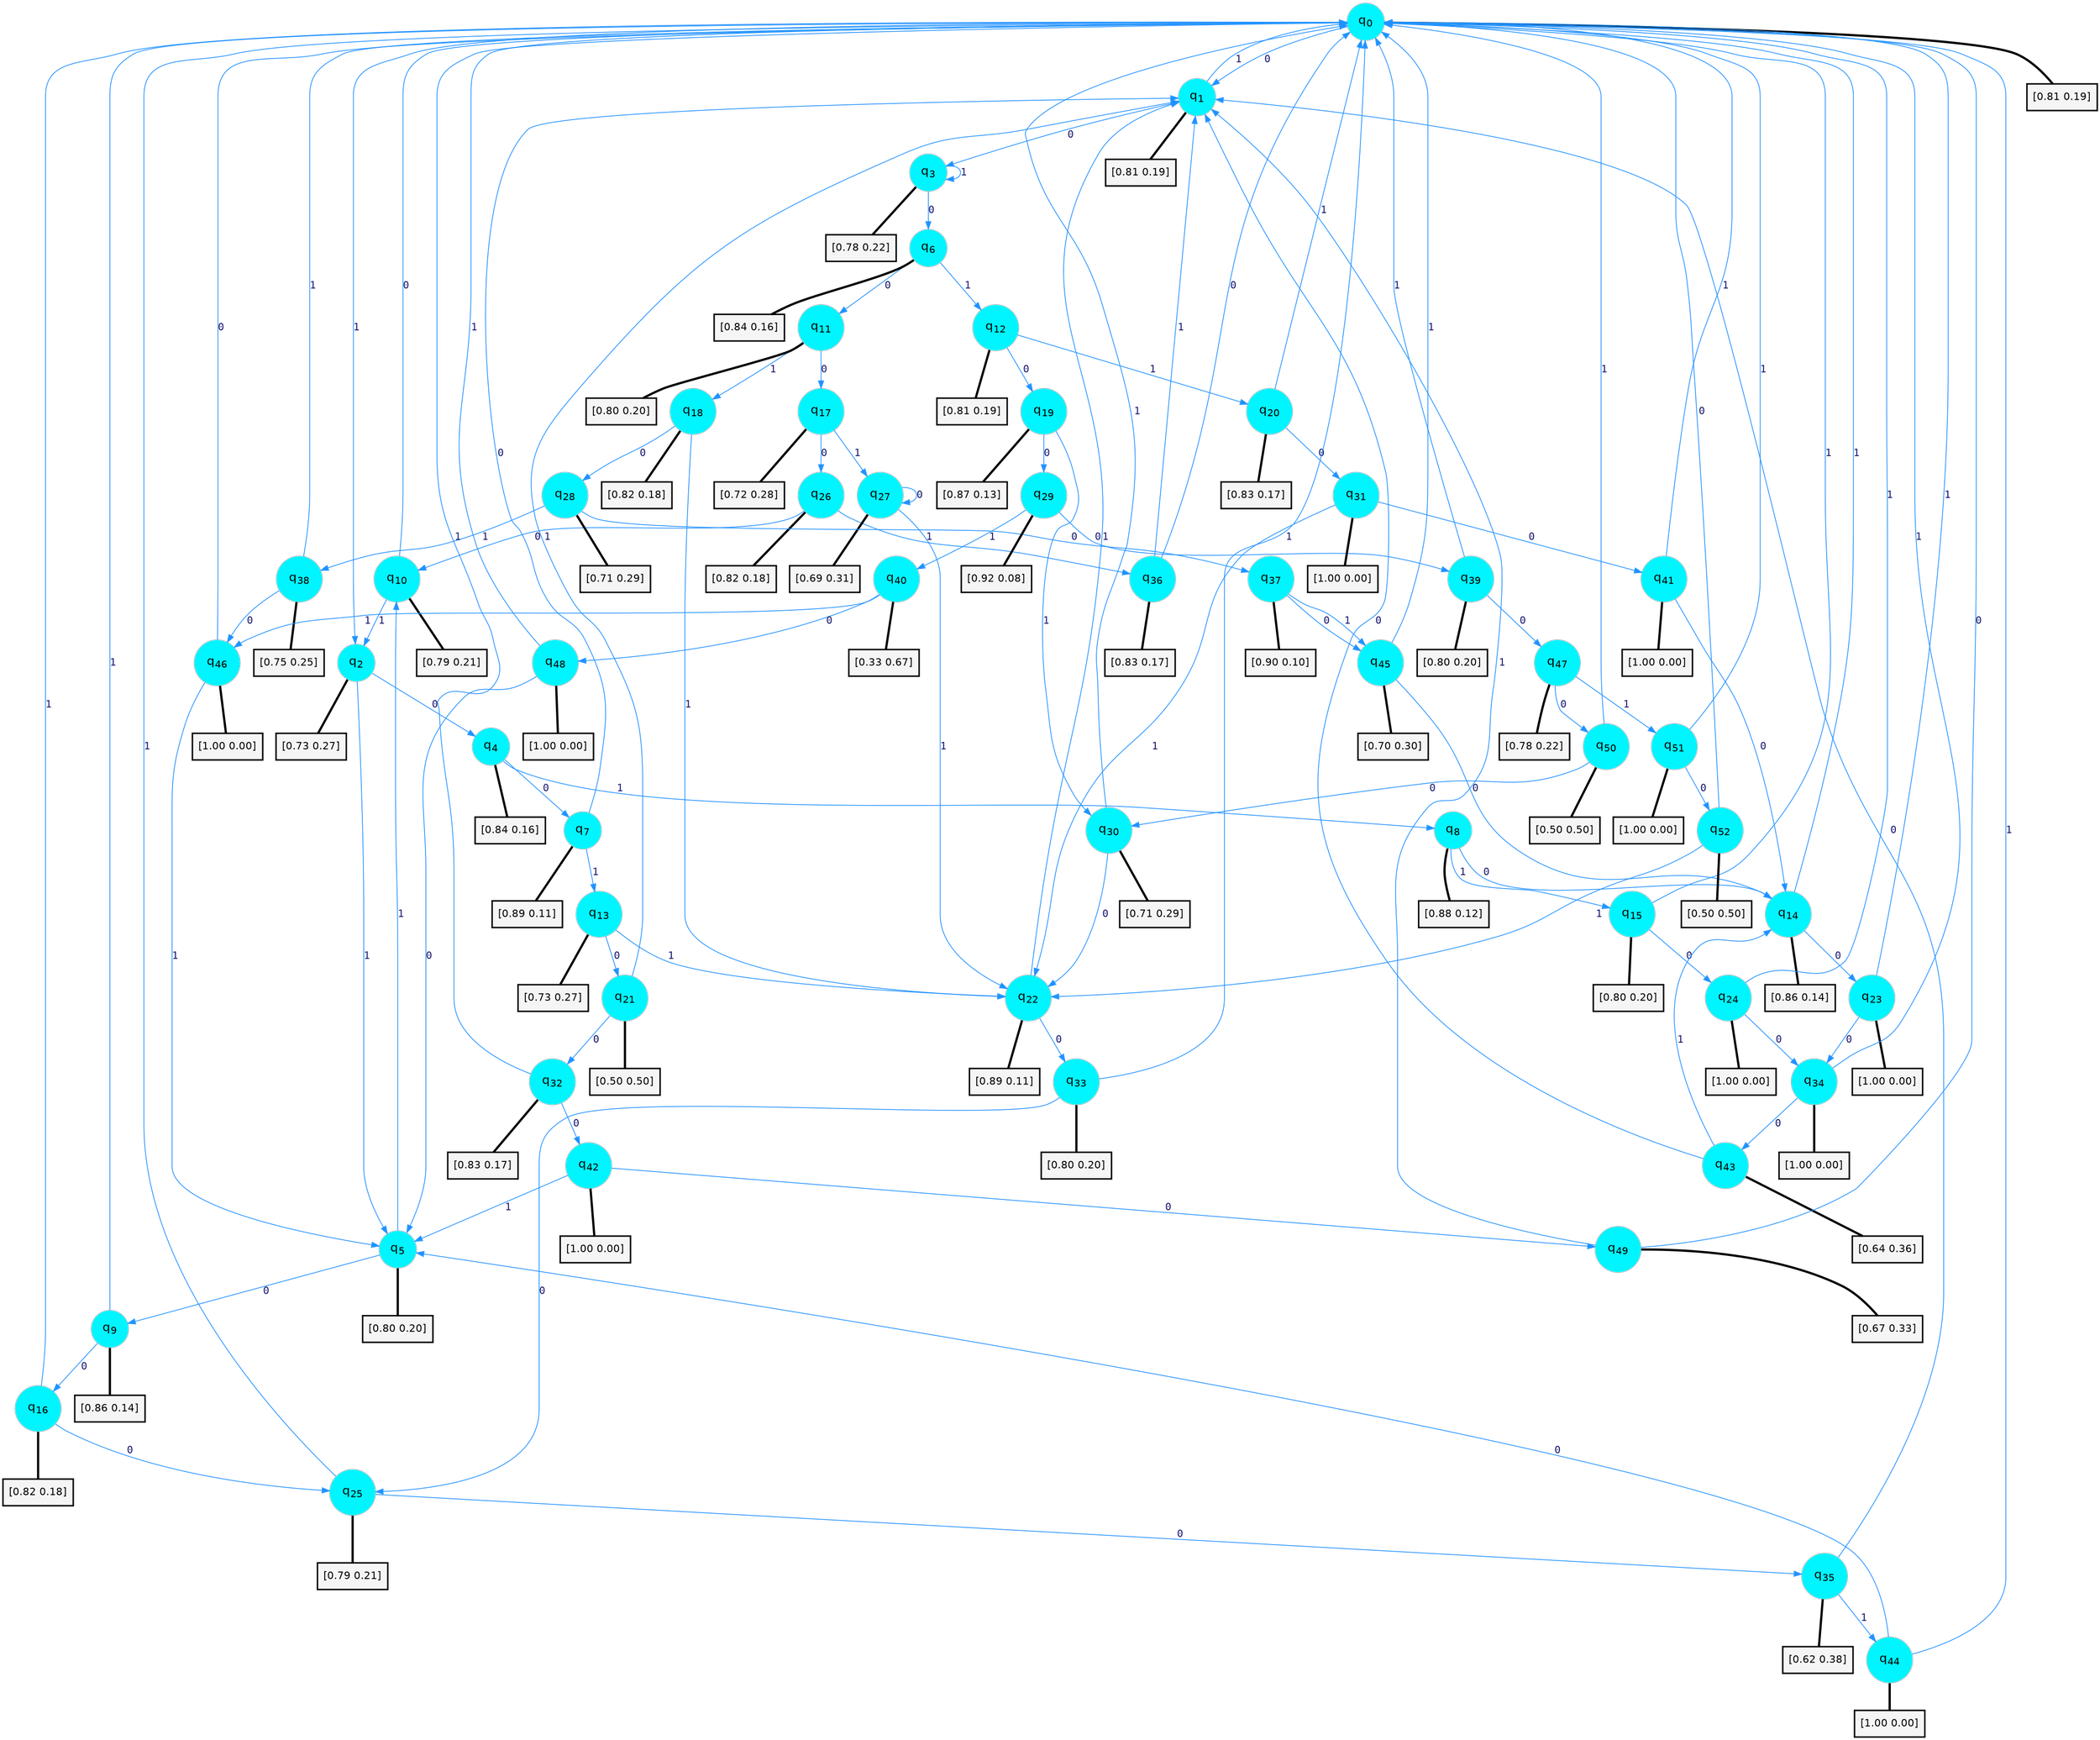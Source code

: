 digraph G {
graph [
bgcolor=transparent, dpi=300, rankdir=TD, size="40,25"];
node [
color=gray, fillcolor=turquoise1, fontcolor=black, fontname=Helvetica, fontsize=16, fontweight=bold, shape=circle, style=filled];
edge [
arrowsize=1, color=dodgerblue1, fontcolor=midnightblue, fontname=courier, fontweight=bold, penwidth=1, style=solid, weight=20];
0[label=<q<SUB>0</SUB>>];
1[label=<q<SUB>1</SUB>>];
2[label=<q<SUB>2</SUB>>];
3[label=<q<SUB>3</SUB>>];
4[label=<q<SUB>4</SUB>>];
5[label=<q<SUB>5</SUB>>];
6[label=<q<SUB>6</SUB>>];
7[label=<q<SUB>7</SUB>>];
8[label=<q<SUB>8</SUB>>];
9[label=<q<SUB>9</SUB>>];
10[label=<q<SUB>10</SUB>>];
11[label=<q<SUB>11</SUB>>];
12[label=<q<SUB>12</SUB>>];
13[label=<q<SUB>13</SUB>>];
14[label=<q<SUB>14</SUB>>];
15[label=<q<SUB>15</SUB>>];
16[label=<q<SUB>16</SUB>>];
17[label=<q<SUB>17</SUB>>];
18[label=<q<SUB>18</SUB>>];
19[label=<q<SUB>19</SUB>>];
20[label=<q<SUB>20</SUB>>];
21[label=<q<SUB>21</SUB>>];
22[label=<q<SUB>22</SUB>>];
23[label=<q<SUB>23</SUB>>];
24[label=<q<SUB>24</SUB>>];
25[label=<q<SUB>25</SUB>>];
26[label=<q<SUB>26</SUB>>];
27[label=<q<SUB>27</SUB>>];
28[label=<q<SUB>28</SUB>>];
29[label=<q<SUB>29</SUB>>];
30[label=<q<SUB>30</SUB>>];
31[label=<q<SUB>31</SUB>>];
32[label=<q<SUB>32</SUB>>];
33[label=<q<SUB>33</SUB>>];
34[label=<q<SUB>34</SUB>>];
35[label=<q<SUB>35</SUB>>];
36[label=<q<SUB>36</SUB>>];
37[label=<q<SUB>37</SUB>>];
38[label=<q<SUB>38</SUB>>];
39[label=<q<SUB>39</SUB>>];
40[label=<q<SUB>40</SUB>>];
41[label=<q<SUB>41</SUB>>];
42[label=<q<SUB>42</SUB>>];
43[label=<q<SUB>43</SUB>>];
44[label=<q<SUB>44</SUB>>];
45[label=<q<SUB>45</SUB>>];
46[label=<q<SUB>46</SUB>>];
47[label=<q<SUB>47</SUB>>];
48[label=<q<SUB>48</SUB>>];
49[label=<q<SUB>49</SUB>>];
50[label=<q<SUB>50</SUB>>];
51[label=<q<SUB>51</SUB>>];
52[label=<q<SUB>52</SUB>>];
53[label="[0.81 0.19]", shape=box,fontcolor=black, fontname=Helvetica, fontsize=14, penwidth=2, fillcolor=whitesmoke,color=black];
54[label="[0.81 0.19]", shape=box,fontcolor=black, fontname=Helvetica, fontsize=14, penwidth=2, fillcolor=whitesmoke,color=black];
55[label="[0.73 0.27]", shape=box,fontcolor=black, fontname=Helvetica, fontsize=14, penwidth=2, fillcolor=whitesmoke,color=black];
56[label="[0.78 0.22]", shape=box,fontcolor=black, fontname=Helvetica, fontsize=14, penwidth=2, fillcolor=whitesmoke,color=black];
57[label="[0.84 0.16]", shape=box,fontcolor=black, fontname=Helvetica, fontsize=14, penwidth=2, fillcolor=whitesmoke,color=black];
58[label="[0.80 0.20]", shape=box,fontcolor=black, fontname=Helvetica, fontsize=14, penwidth=2, fillcolor=whitesmoke,color=black];
59[label="[0.84 0.16]", shape=box,fontcolor=black, fontname=Helvetica, fontsize=14, penwidth=2, fillcolor=whitesmoke,color=black];
60[label="[0.89 0.11]", shape=box,fontcolor=black, fontname=Helvetica, fontsize=14, penwidth=2, fillcolor=whitesmoke,color=black];
61[label="[0.88 0.12]", shape=box,fontcolor=black, fontname=Helvetica, fontsize=14, penwidth=2, fillcolor=whitesmoke,color=black];
62[label="[0.86 0.14]", shape=box,fontcolor=black, fontname=Helvetica, fontsize=14, penwidth=2, fillcolor=whitesmoke,color=black];
63[label="[0.79 0.21]", shape=box,fontcolor=black, fontname=Helvetica, fontsize=14, penwidth=2, fillcolor=whitesmoke,color=black];
64[label="[0.80 0.20]", shape=box,fontcolor=black, fontname=Helvetica, fontsize=14, penwidth=2, fillcolor=whitesmoke,color=black];
65[label="[0.81 0.19]", shape=box,fontcolor=black, fontname=Helvetica, fontsize=14, penwidth=2, fillcolor=whitesmoke,color=black];
66[label="[0.73 0.27]", shape=box,fontcolor=black, fontname=Helvetica, fontsize=14, penwidth=2, fillcolor=whitesmoke,color=black];
67[label="[0.86 0.14]", shape=box,fontcolor=black, fontname=Helvetica, fontsize=14, penwidth=2, fillcolor=whitesmoke,color=black];
68[label="[0.80 0.20]", shape=box,fontcolor=black, fontname=Helvetica, fontsize=14, penwidth=2, fillcolor=whitesmoke,color=black];
69[label="[0.82 0.18]", shape=box,fontcolor=black, fontname=Helvetica, fontsize=14, penwidth=2, fillcolor=whitesmoke,color=black];
70[label="[0.72 0.28]", shape=box,fontcolor=black, fontname=Helvetica, fontsize=14, penwidth=2, fillcolor=whitesmoke,color=black];
71[label="[0.82 0.18]", shape=box,fontcolor=black, fontname=Helvetica, fontsize=14, penwidth=2, fillcolor=whitesmoke,color=black];
72[label="[0.87 0.13]", shape=box,fontcolor=black, fontname=Helvetica, fontsize=14, penwidth=2, fillcolor=whitesmoke,color=black];
73[label="[0.83 0.17]", shape=box,fontcolor=black, fontname=Helvetica, fontsize=14, penwidth=2, fillcolor=whitesmoke,color=black];
74[label="[0.50 0.50]", shape=box,fontcolor=black, fontname=Helvetica, fontsize=14, penwidth=2, fillcolor=whitesmoke,color=black];
75[label="[0.89 0.11]", shape=box,fontcolor=black, fontname=Helvetica, fontsize=14, penwidth=2, fillcolor=whitesmoke,color=black];
76[label="[1.00 0.00]", shape=box,fontcolor=black, fontname=Helvetica, fontsize=14, penwidth=2, fillcolor=whitesmoke,color=black];
77[label="[1.00 0.00]", shape=box,fontcolor=black, fontname=Helvetica, fontsize=14, penwidth=2, fillcolor=whitesmoke,color=black];
78[label="[0.79 0.21]", shape=box,fontcolor=black, fontname=Helvetica, fontsize=14, penwidth=2, fillcolor=whitesmoke,color=black];
79[label="[0.82 0.18]", shape=box,fontcolor=black, fontname=Helvetica, fontsize=14, penwidth=2, fillcolor=whitesmoke,color=black];
80[label="[0.69 0.31]", shape=box,fontcolor=black, fontname=Helvetica, fontsize=14, penwidth=2, fillcolor=whitesmoke,color=black];
81[label="[0.71 0.29]", shape=box,fontcolor=black, fontname=Helvetica, fontsize=14, penwidth=2, fillcolor=whitesmoke,color=black];
82[label="[0.92 0.08]", shape=box,fontcolor=black, fontname=Helvetica, fontsize=14, penwidth=2, fillcolor=whitesmoke,color=black];
83[label="[0.71 0.29]", shape=box,fontcolor=black, fontname=Helvetica, fontsize=14, penwidth=2, fillcolor=whitesmoke,color=black];
84[label="[1.00 0.00]", shape=box,fontcolor=black, fontname=Helvetica, fontsize=14, penwidth=2, fillcolor=whitesmoke,color=black];
85[label="[0.83 0.17]", shape=box,fontcolor=black, fontname=Helvetica, fontsize=14, penwidth=2, fillcolor=whitesmoke,color=black];
86[label="[0.80 0.20]", shape=box,fontcolor=black, fontname=Helvetica, fontsize=14, penwidth=2, fillcolor=whitesmoke,color=black];
87[label="[1.00 0.00]", shape=box,fontcolor=black, fontname=Helvetica, fontsize=14, penwidth=2, fillcolor=whitesmoke,color=black];
88[label="[0.62 0.38]", shape=box,fontcolor=black, fontname=Helvetica, fontsize=14, penwidth=2, fillcolor=whitesmoke,color=black];
89[label="[0.83 0.17]", shape=box,fontcolor=black, fontname=Helvetica, fontsize=14, penwidth=2, fillcolor=whitesmoke,color=black];
90[label="[0.90 0.10]", shape=box,fontcolor=black, fontname=Helvetica, fontsize=14, penwidth=2, fillcolor=whitesmoke,color=black];
91[label="[0.75 0.25]", shape=box,fontcolor=black, fontname=Helvetica, fontsize=14, penwidth=2, fillcolor=whitesmoke,color=black];
92[label="[0.80 0.20]", shape=box,fontcolor=black, fontname=Helvetica, fontsize=14, penwidth=2, fillcolor=whitesmoke,color=black];
93[label="[0.33 0.67]", shape=box,fontcolor=black, fontname=Helvetica, fontsize=14, penwidth=2, fillcolor=whitesmoke,color=black];
94[label="[1.00 0.00]", shape=box,fontcolor=black, fontname=Helvetica, fontsize=14, penwidth=2, fillcolor=whitesmoke,color=black];
95[label="[1.00 0.00]", shape=box,fontcolor=black, fontname=Helvetica, fontsize=14, penwidth=2, fillcolor=whitesmoke,color=black];
96[label="[0.64 0.36]", shape=box,fontcolor=black, fontname=Helvetica, fontsize=14, penwidth=2, fillcolor=whitesmoke,color=black];
97[label="[1.00 0.00]", shape=box,fontcolor=black, fontname=Helvetica, fontsize=14, penwidth=2, fillcolor=whitesmoke,color=black];
98[label="[0.70 0.30]", shape=box,fontcolor=black, fontname=Helvetica, fontsize=14, penwidth=2, fillcolor=whitesmoke,color=black];
99[label="[1.00 0.00]", shape=box,fontcolor=black, fontname=Helvetica, fontsize=14, penwidth=2, fillcolor=whitesmoke,color=black];
100[label="[0.78 0.22]", shape=box,fontcolor=black, fontname=Helvetica, fontsize=14, penwidth=2, fillcolor=whitesmoke,color=black];
101[label="[1.00 0.00]", shape=box,fontcolor=black, fontname=Helvetica, fontsize=14, penwidth=2, fillcolor=whitesmoke,color=black];
102[label="[0.67 0.33]", shape=box,fontcolor=black, fontname=Helvetica, fontsize=14, penwidth=2, fillcolor=whitesmoke,color=black];
103[label="[0.50 0.50]", shape=box,fontcolor=black, fontname=Helvetica, fontsize=14, penwidth=2, fillcolor=whitesmoke,color=black];
104[label="[1.00 0.00]", shape=box,fontcolor=black, fontname=Helvetica, fontsize=14, penwidth=2, fillcolor=whitesmoke,color=black];
105[label="[0.50 0.50]", shape=box,fontcolor=black, fontname=Helvetica, fontsize=14, penwidth=2, fillcolor=whitesmoke,color=black];
0->1 [label=0];
0->2 [label=1];
0->53 [arrowhead=none, penwidth=3,color=black];
1->3 [label=0];
1->0 [label=1];
1->54 [arrowhead=none, penwidth=3,color=black];
2->4 [label=0];
2->5 [label=1];
2->55 [arrowhead=none, penwidth=3,color=black];
3->6 [label=0];
3->3 [label=1];
3->56 [arrowhead=none, penwidth=3,color=black];
4->7 [label=0];
4->8 [label=1];
4->57 [arrowhead=none, penwidth=3,color=black];
5->9 [label=0];
5->10 [label=1];
5->58 [arrowhead=none, penwidth=3,color=black];
6->11 [label=0];
6->12 [label=1];
6->59 [arrowhead=none, penwidth=3,color=black];
7->1 [label=0];
7->13 [label=1];
7->60 [arrowhead=none, penwidth=3,color=black];
8->14 [label=0];
8->15 [label=1];
8->61 [arrowhead=none, penwidth=3,color=black];
9->16 [label=0];
9->0 [label=1];
9->62 [arrowhead=none, penwidth=3,color=black];
10->0 [label=0];
10->2 [label=1];
10->63 [arrowhead=none, penwidth=3,color=black];
11->17 [label=0];
11->18 [label=1];
11->64 [arrowhead=none, penwidth=3,color=black];
12->19 [label=0];
12->20 [label=1];
12->65 [arrowhead=none, penwidth=3,color=black];
13->21 [label=0];
13->22 [label=1];
13->66 [arrowhead=none, penwidth=3,color=black];
14->23 [label=0];
14->0 [label=1];
14->67 [arrowhead=none, penwidth=3,color=black];
15->24 [label=0];
15->0 [label=1];
15->68 [arrowhead=none, penwidth=3,color=black];
16->25 [label=0];
16->0 [label=1];
16->69 [arrowhead=none, penwidth=3,color=black];
17->26 [label=0];
17->27 [label=1];
17->70 [arrowhead=none, penwidth=3,color=black];
18->28 [label=0];
18->22 [label=1];
18->71 [arrowhead=none, penwidth=3,color=black];
19->29 [label=0];
19->30 [label=1];
19->72 [arrowhead=none, penwidth=3,color=black];
20->31 [label=0];
20->0 [label=1];
20->73 [arrowhead=none, penwidth=3,color=black];
21->32 [label=0];
21->1 [label=1];
21->74 [arrowhead=none, penwidth=3,color=black];
22->33 [label=0];
22->1 [label=1];
22->75 [arrowhead=none, penwidth=3,color=black];
23->34 [label=0];
23->0 [label=1];
23->76 [arrowhead=none, penwidth=3,color=black];
24->34 [label=0];
24->0 [label=1];
24->77 [arrowhead=none, penwidth=3,color=black];
25->35 [label=0];
25->0 [label=1];
25->78 [arrowhead=none, penwidth=3,color=black];
26->10 [label=0];
26->36 [label=1];
26->79 [arrowhead=none, penwidth=3,color=black];
27->27 [label=0];
27->22 [label=1];
27->80 [arrowhead=none, penwidth=3,color=black];
28->37 [label=0];
28->38 [label=1];
28->81 [arrowhead=none, penwidth=3,color=black];
29->39 [label=0];
29->40 [label=1];
29->82 [arrowhead=none, penwidth=3,color=black];
30->22 [label=0];
30->0 [label=1];
30->83 [arrowhead=none, penwidth=3,color=black];
31->41 [label=0];
31->22 [label=1];
31->84 [arrowhead=none, penwidth=3,color=black];
32->42 [label=0];
32->0 [label=1];
32->85 [arrowhead=none, penwidth=3,color=black];
33->25 [label=0];
33->0 [label=1];
33->86 [arrowhead=none, penwidth=3,color=black];
34->43 [label=0];
34->0 [label=1];
34->87 [arrowhead=none, penwidth=3,color=black];
35->1 [label=0];
35->44 [label=1];
35->88 [arrowhead=none, penwidth=3,color=black];
36->0 [label=0];
36->1 [label=1];
36->89 [arrowhead=none, penwidth=3,color=black];
37->45 [label=0];
37->45 [label=1];
37->90 [arrowhead=none, penwidth=3,color=black];
38->46 [label=0];
38->0 [label=1];
38->91 [arrowhead=none, penwidth=3,color=black];
39->47 [label=0];
39->0 [label=1];
39->92 [arrowhead=none, penwidth=3,color=black];
40->48 [label=0];
40->46 [label=1];
40->93 [arrowhead=none, penwidth=3,color=black];
41->14 [label=0];
41->0 [label=1];
41->94 [arrowhead=none, penwidth=3,color=black];
42->49 [label=0];
42->5 [label=1];
42->95 [arrowhead=none, penwidth=3,color=black];
43->1 [label=0];
43->14 [label=1];
43->96 [arrowhead=none, penwidth=3,color=black];
44->5 [label=0];
44->0 [label=1];
44->97 [arrowhead=none, penwidth=3,color=black];
45->14 [label=0];
45->0 [label=1];
45->98 [arrowhead=none, penwidth=3,color=black];
46->0 [label=0];
46->5 [label=1];
46->99 [arrowhead=none, penwidth=3,color=black];
47->50 [label=0];
47->51 [label=1];
47->100 [arrowhead=none, penwidth=3,color=black];
48->5 [label=0];
48->0 [label=1];
48->101 [arrowhead=none, penwidth=3,color=black];
49->0 [label=0];
49->1 [label=1];
49->102 [arrowhead=none, penwidth=3,color=black];
50->30 [label=0];
50->0 [label=1];
50->103 [arrowhead=none, penwidth=3,color=black];
51->52 [label=0];
51->0 [label=1];
51->104 [arrowhead=none, penwidth=3,color=black];
52->0 [label=0];
52->22 [label=1];
52->105 [arrowhead=none, penwidth=3,color=black];
}
